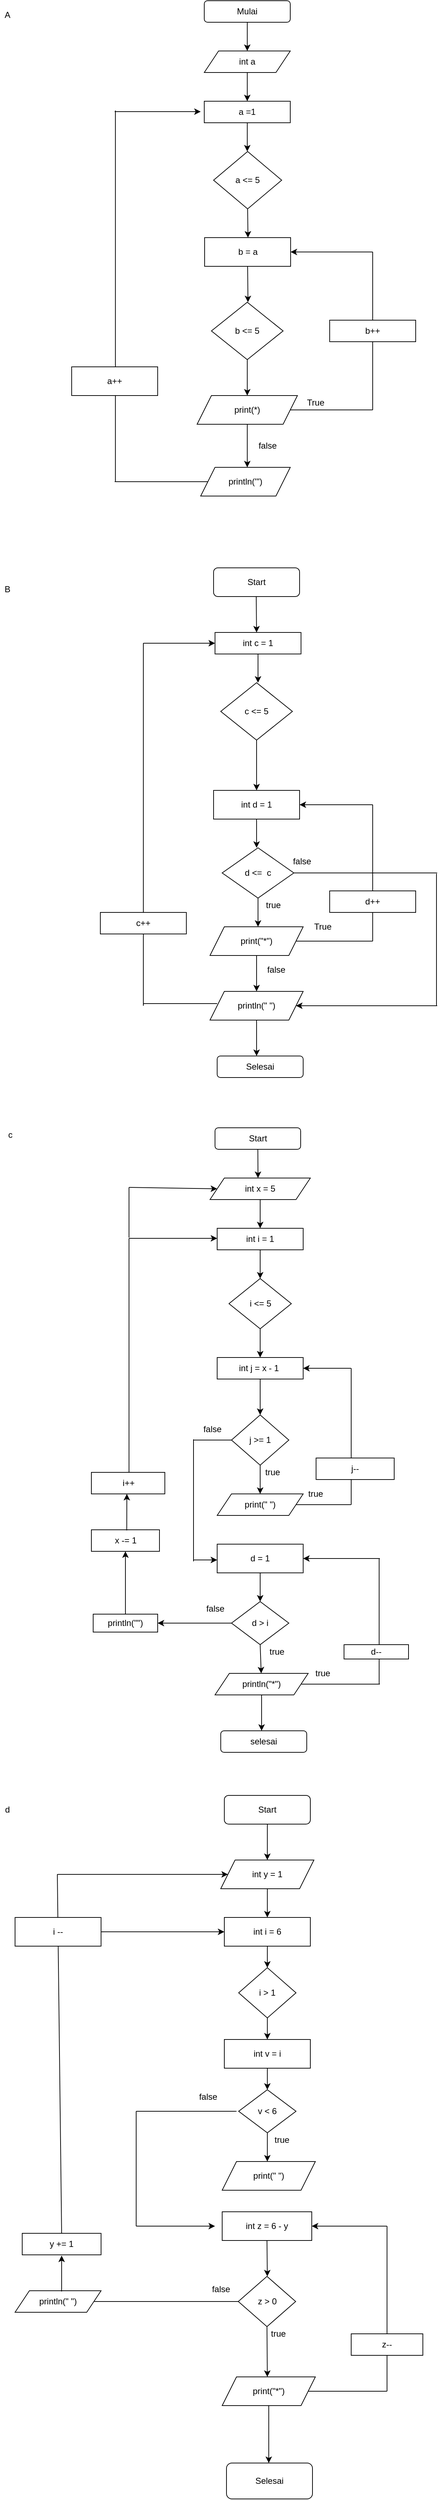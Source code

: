 <mxfile version="13.7.9" type="device"><diagram id="LatvNjdaZGLHFwssE3TB" name="Page-1"><mxGraphModel dx="852" dy="494" grid="1" gridSize="10" guides="1" tooltips="1" connect="1" arrows="1" fold="1" page="1" pageScale="1" pageWidth="850" pageHeight="1100" math="0" shadow="0"><root><mxCell id="0"/><mxCell id="1" parent="0"/><mxCell id="qRn4VbAKzEYfvJ7N6eF9-1" value="Mulai" style="rounded=1;whiteSpace=wrap;html=1;" vertex="1" parent="1"><mxGeometry x="365" y="10" width="120" height="30" as="geometry"/></mxCell><mxCell id="qRn4VbAKzEYfvJ7N6eF9-2" value="" style="endArrow=classic;html=1;exitX=0.5;exitY=1;exitDx=0;exitDy=0;" edge="1" parent="1" source="qRn4VbAKzEYfvJ7N6eF9-1"><mxGeometry width="50" height="50" relative="1" as="geometry"><mxPoint x="400" y="280" as="sourcePoint"/><mxPoint x="425" y="80" as="targetPoint"/></mxGeometry></mxCell><mxCell id="qRn4VbAKzEYfvJ7N6eF9-4" value="" style="endArrow=classic;html=1;exitX=0.5;exitY=1;exitDx=0;exitDy=0;" edge="1" parent="1"><mxGeometry width="50" height="50" relative="1" as="geometry"><mxPoint x="425" y="110" as="sourcePoint"/><mxPoint x="425" y="150" as="targetPoint"/></mxGeometry></mxCell><mxCell id="qRn4VbAKzEYfvJ7N6eF9-5" value="int a" style="shape=parallelogram;perimeter=parallelogramPerimeter;whiteSpace=wrap;html=1;fixedSize=1;" vertex="1" parent="1"><mxGeometry x="365" y="80" width="120" height="30" as="geometry"/></mxCell><mxCell id="qRn4VbAKzEYfvJ7N6eF9-9" value="a =1" style="rounded=0;whiteSpace=wrap;html=1;" vertex="1" parent="1"><mxGeometry x="365" y="150" width="120" height="30" as="geometry"/></mxCell><mxCell id="qRn4VbAKzEYfvJ7N6eF9-10" value="" style="endArrow=classic;html=1;exitX=0.5;exitY=1;exitDx=0;exitDy=0;" edge="1" parent="1" source="qRn4VbAKzEYfvJ7N6eF9-9"><mxGeometry width="50" height="50" relative="1" as="geometry"><mxPoint x="400" y="280" as="sourcePoint"/><mxPoint x="425" y="220" as="targetPoint"/></mxGeometry></mxCell><mxCell id="qRn4VbAKzEYfvJ7N6eF9-11" value="a &amp;lt;= 5" style="rhombus;whiteSpace=wrap;html=1;" vertex="1" parent="1"><mxGeometry x="378" y="220" width="95" height="80" as="geometry"/></mxCell><mxCell id="qRn4VbAKzEYfvJ7N6eF9-14" value="" style="endArrow=classic;html=1;exitX=0.5;exitY=1;exitDx=0;exitDy=0;" edge="1" parent="1" source="qRn4VbAKzEYfvJ7N6eF9-11"><mxGeometry width="50" height="50" relative="1" as="geometry"><mxPoint x="400" y="280" as="sourcePoint"/><mxPoint x="426" y="340" as="targetPoint"/></mxGeometry></mxCell><mxCell id="qRn4VbAKzEYfvJ7N6eF9-15" value="b = a" style="rounded=0;whiteSpace=wrap;html=1;" vertex="1" parent="1"><mxGeometry x="365.5" y="340" width="120" height="40" as="geometry"/></mxCell><mxCell id="qRn4VbAKzEYfvJ7N6eF9-16" value="" style="endArrow=classic;html=1;exitX=0.5;exitY=1;exitDx=0;exitDy=0;" edge="1" parent="1" source="qRn4VbAKzEYfvJ7N6eF9-15"><mxGeometry width="50" height="50" relative="1" as="geometry"><mxPoint x="400" y="380" as="sourcePoint"/><mxPoint x="426" y="430" as="targetPoint"/></mxGeometry></mxCell><mxCell id="qRn4VbAKzEYfvJ7N6eF9-17" value="b &amp;lt;= 5" style="rhombus;whiteSpace=wrap;html=1;" vertex="1" parent="1"><mxGeometry x="375" y="430" width="100" height="80" as="geometry"/></mxCell><mxCell id="qRn4VbAKzEYfvJ7N6eF9-18" value="" style="endArrow=classic;html=1;exitX=0.5;exitY=1;exitDx=0;exitDy=0;" edge="1" parent="1" source="qRn4VbAKzEYfvJ7N6eF9-17"><mxGeometry width="50" height="50" relative="1" as="geometry"><mxPoint x="400" y="580" as="sourcePoint"/><mxPoint x="425" y="560" as="targetPoint"/></mxGeometry></mxCell><mxCell id="qRn4VbAKzEYfvJ7N6eF9-19" value="print(*)" style="shape=parallelogram;perimeter=parallelogramPerimeter;whiteSpace=wrap;html=1;fixedSize=1;" vertex="1" parent="1"><mxGeometry x="355" y="560" width="140" height="40" as="geometry"/></mxCell><mxCell id="qRn4VbAKzEYfvJ7N6eF9-20" value="" style="endArrow=none;html=1;exitX=1;exitY=0.5;exitDx=0;exitDy=0;" edge="1" parent="1" source="qRn4VbAKzEYfvJ7N6eF9-19"><mxGeometry width="50" height="50" relative="1" as="geometry"><mxPoint x="400" y="480" as="sourcePoint"/><mxPoint x="600" y="580" as="targetPoint"/></mxGeometry></mxCell><mxCell id="qRn4VbAKzEYfvJ7N6eF9-21" value="" style="endArrow=none;html=1;" edge="1" parent="1"><mxGeometry width="50" height="50" relative="1" as="geometry"><mxPoint x="600" y="580" as="sourcePoint"/><mxPoint x="600" y="360" as="targetPoint"/></mxGeometry></mxCell><mxCell id="qRn4VbAKzEYfvJ7N6eF9-22" value="" style="endArrow=classic;html=1;entryX=1;entryY=0.5;entryDx=0;entryDy=0;" edge="1" parent="1" target="qRn4VbAKzEYfvJ7N6eF9-15"><mxGeometry width="50" height="50" relative="1" as="geometry"><mxPoint x="600" y="360" as="sourcePoint"/><mxPoint x="450" y="430" as="targetPoint"/></mxGeometry></mxCell><mxCell id="qRn4VbAKzEYfvJ7N6eF9-23" value="True" style="text;html=1;align=center;verticalAlign=middle;resizable=0;points=[];autosize=1;" vertex="1" parent="1"><mxGeometry x="500" y="560" width="40" height="20" as="geometry"/></mxCell><mxCell id="qRn4VbAKzEYfvJ7N6eF9-24" value="b++" style="rounded=0;whiteSpace=wrap;html=1;" vertex="1" parent="1"><mxGeometry x="540" y="455" width="120" height="30" as="geometry"/></mxCell><mxCell id="qRn4VbAKzEYfvJ7N6eF9-25" value="" style="endArrow=classic;html=1;exitX=0.5;exitY=1;exitDx=0;exitDy=0;" edge="1" parent="1" source="qRn4VbAKzEYfvJ7N6eF9-19"><mxGeometry width="50" height="50" relative="1" as="geometry"><mxPoint x="400" y="580" as="sourcePoint"/><mxPoint x="425" y="660" as="targetPoint"/></mxGeometry></mxCell><mxCell id="qRn4VbAKzEYfvJ7N6eF9-26" value="println('&quot;)" style="shape=parallelogram;perimeter=parallelogramPerimeter;whiteSpace=wrap;html=1;fixedSize=1;" vertex="1" parent="1"><mxGeometry x="360" y="660" width="125" height="40" as="geometry"/></mxCell><mxCell id="qRn4VbAKzEYfvJ7N6eF9-27" value="" style="endArrow=none;html=1;exitX=0;exitY=0.5;exitDx=0;exitDy=0;" edge="1" parent="1" source="qRn4VbAKzEYfvJ7N6eF9-26"><mxGeometry width="50" height="50" relative="1" as="geometry"><mxPoint x="400" y="580" as="sourcePoint"/><mxPoint x="240" y="680" as="targetPoint"/></mxGeometry></mxCell><mxCell id="qRn4VbAKzEYfvJ7N6eF9-28" value="" style="endArrow=none;html=1;" edge="1" parent="1"><mxGeometry width="50" height="50" relative="1" as="geometry"><mxPoint x="241" y="680" as="sourcePoint"/><mxPoint x="241" y="163" as="targetPoint"/></mxGeometry></mxCell><mxCell id="qRn4VbAKzEYfvJ7N6eF9-29" value="" style="endArrow=classic;html=1;" edge="1" parent="1"><mxGeometry width="50" height="50" relative="1" as="geometry"><mxPoint x="240" y="164.5" as="sourcePoint"/><mxPoint x="360" y="164.5" as="targetPoint"/></mxGeometry></mxCell><mxCell id="qRn4VbAKzEYfvJ7N6eF9-30" value="a++" style="rounded=0;whiteSpace=wrap;html=1;" vertex="1" parent="1"><mxGeometry x="180" y="520" width="120" height="40" as="geometry"/></mxCell><mxCell id="qRn4VbAKzEYfvJ7N6eF9-32" value="false" style="text;html=1;align=center;verticalAlign=middle;resizable=0;points=[];autosize=1;" vertex="1" parent="1"><mxGeometry x="433" y="620" width="40" height="20" as="geometry"/></mxCell><mxCell id="qRn4VbAKzEYfvJ7N6eF9-33" value="A" style="text;html=1;align=center;verticalAlign=middle;resizable=0;points=[];autosize=1;" vertex="1" parent="1"><mxGeometry x="80" y="20" width="20" height="20" as="geometry"/></mxCell><mxCell id="qRn4VbAKzEYfvJ7N6eF9-34" value="B" style="text;html=1;align=center;verticalAlign=middle;resizable=0;points=[];autosize=1;" vertex="1" parent="1"><mxGeometry x="80" y="820" width="20" height="20" as="geometry"/></mxCell><mxCell id="qRn4VbAKzEYfvJ7N6eF9-35" value="Start" style="rounded=1;whiteSpace=wrap;html=1;" vertex="1" parent="1"><mxGeometry x="378" y="800" width="120" height="40" as="geometry"/></mxCell><mxCell id="qRn4VbAKzEYfvJ7N6eF9-38" value="" style="endArrow=classic;html=1;exitX=0.5;exitY=1;exitDx=0;exitDy=0;" edge="1" parent="1"><mxGeometry width="50" height="50" relative="1" as="geometry"><mxPoint x="437.5" y="840" as="sourcePoint"/><mxPoint x="438" y="890" as="targetPoint"/></mxGeometry></mxCell><mxCell id="qRn4VbAKzEYfvJ7N6eF9-39" value="int c = 1" style="rounded=0;whiteSpace=wrap;html=1;" vertex="1" parent="1"><mxGeometry x="380" y="890" width="120" height="30" as="geometry"/></mxCell><mxCell id="qRn4VbAKzEYfvJ7N6eF9-41" value="" style="endArrow=classic;html=1;exitX=0.5;exitY=1;exitDx=0;exitDy=0;" edge="1" parent="1" source="qRn4VbAKzEYfvJ7N6eF9-39"><mxGeometry width="50" height="50" relative="1" as="geometry"><mxPoint x="400" y="1090" as="sourcePoint"/><mxPoint x="440" y="960" as="targetPoint"/></mxGeometry></mxCell><mxCell id="qRn4VbAKzEYfvJ7N6eF9-42" value="c &amp;lt;= 5" style="rhombus;whiteSpace=wrap;html=1;" vertex="1" parent="1"><mxGeometry x="388" y="960" width="100" height="80" as="geometry"/></mxCell><mxCell id="qRn4VbAKzEYfvJ7N6eF9-43" value="" style="endArrow=classic;html=1;exitX=0.5;exitY=1;exitDx=0;exitDy=0;entryX=0.5;entryY=0;entryDx=0;entryDy=0;" edge="1" parent="1" source="qRn4VbAKzEYfvJ7N6eF9-42" target="qRn4VbAKzEYfvJ7N6eF9-44"><mxGeometry width="50" height="50" relative="1" as="geometry"><mxPoint x="400" y="1090" as="sourcePoint"/><mxPoint x="438" y="1090" as="targetPoint"/></mxGeometry></mxCell><mxCell id="qRn4VbAKzEYfvJ7N6eF9-44" value="int d = 1" style="rounded=0;whiteSpace=wrap;html=1;" vertex="1" parent="1"><mxGeometry x="378" y="1110" width="120" height="40" as="geometry"/></mxCell><mxCell id="qRn4VbAKzEYfvJ7N6eF9-45" value="" style="endArrow=classic;html=1;exitX=0.5;exitY=1;exitDx=0;exitDy=0;" edge="1" parent="1" source="qRn4VbAKzEYfvJ7N6eF9-44"><mxGeometry width="50" height="50" relative="1" as="geometry"><mxPoint x="400" y="1060" as="sourcePoint"/><mxPoint x="438" y="1190" as="targetPoint"/></mxGeometry></mxCell><mxCell id="qRn4VbAKzEYfvJ7N6eF9-46" value="d &amp;lt;=&amp;nbsp; c" style="rhombus;whiteSpace=wrap;html=1;" vertex="1" parent="1"><mxGeometry x="390" y="1190" width="100" height="70" as="geometry"/></mxCell><mxCell id="qRn4VbAKzEYfvJ7N6eF9-47" value="" style="endArrow=classic;html=1;exitX=0.5;exitY=1;exitDx=0;exitDy=0;" edge="1" parent="1" source="qRn4VbAKzEYfvJ7N6eF9-46"><mxGeometry width="50" height="50" relative="1" as="geometry"><mxPoint x="400" y="1260" as="sourcePoint"/><mxPoint x="440" y="1300" as="targetPoint"/></mxGeometry></mxCell><mxCell id="qRn4VbAKzEYfvJ7N6eF9-48" value="print(&quot;*&quot;)" style="shape=parallelogram;perimeter=parallelogramPerimeter;whiteSpace=wrap;html=1;fixedSize=1;" vertex="1" parent="1"><mxGeometry x="373" y="1300" width="130" height="40" as="geometry"/></mxCell><mxCell id="qRn4VbAKzEYfvJ7N6eF9-49" value="" style="endArrow=none;html=1;exitX=1;exitY=0.5;exitDx=0;exitDy=0;" edge="1" parent="1" source="qRn4VbAKzEYfvJ7N6eF9-48"><mxGeometry width="50" height="50" relative="1" as="geometry"><mxPoint x="400" y="1260" as="sourcePoint"/><mxPoint x="600" y="1320" as="targetPoint"/></mxGeometry></mxCell><mxCell id="qRn4VbAKzEYfvJ7N6eF9-50" value="" style="endArrow=none;html=1;" edge="1" parent="1"><mxGeometry width="50" height="50" relative="1" as="geometry"><mxPoint x="600" y="1320" as="sourcePoint"/><mxPoint x="600" y="1130" as="targetPoint"/></mxGeometry></mxCell><mxCell id="qRn4VbAKzEYfvJ7N6eF9-51" value="" style="endArrow=classic;html=1;entryX=1;entryY=0.5;entryDx=0;entryDy=0;" edge="1" parent="1" target="qRn4VbAKzEYfvJ7N6eF9-44"><mxGeometry width="50" height="50" relative="1" as="geometry"><mxPoint x="600" y="1130" as="sourcePoint"/><mxPoint x="450" y="1210" as="targetPoint"/></mxGeometry></mxCell><mxCell id="qRn4VbAKzEYfvJ7N6eF9-53" value="d++" style="rounded=0;whiteSpace=wrap;html=1;" vertex="1" parent="1"><mxGeometry x="540" y="1250" width="120" height="30" as="geometry"/></mxCell><mxCell id="qRn4VbAKzEYfvJ7N6eF9-55" value="True" style="text;html=1;align=center;verticalAlign=middle;resizable=0;points=[];autosize=1;" vertex="1" parent="1"><mxGeometry x="510" y="1290" width="40" height="20" as="geometry"/></mxCell><mxCell id="qRn4VbAKzEYfvJ7N6eF9-59" value="" style="endArrow=classic;html=1;exitX=0.5;exitY=1;exitDx=0;exitDy=0;" edge="1" parent="1" source="qRn4VbAKzEYfvJ7N6eF9-48"><mxGeometry width="50" height="50" relative="1" as="geometry"><mxPoint x="400" y="1360" as="sourcePoint"/><mxPoint x="438" y="1390" as="targetPoint"/></mxGeometry></mxCell><mxCell id="qRn4VbAKzEYfvJ7N6eF9-61" value="println(&quot; &quot;)" style="shape=parallelogram;perimeter=parallelogramPerimeter;whiteSpace=wrap;html=1;fixedSize=1;" vertex="1" parent="1"><mxGeometry x="373" y="1390" width="130" height="40" as="geometry"/></mxCell><mxCell id="qRn4VbAKzEYfvJ7N6eF9-62" value="false" style="text;html=1;align=center;verticalAlign=middle;resizable=0;points=[];autosize=1;" vertex="1" parent="1"><mxGeometry x="445" y="1350" width="40" height="20" as="geometry"/></mxCell><mxCell id="qRn4VbAKzEYfvJ7N6eF9-63" value="" style="endArrow=none;html=1;exitX=0;exitY=0.5;exitDx=0;exitDy=0;" edge="1" parent="1"><mxGeometry width="50" height="50" relative="1" as="geometry"><mxPoint x="383" y="1407" as="sourcePoint"/><mxPoint x="280" y="1407" as="targetPoint"/></mxGeometry></mxCell><mxCell id="qRn4VbAKzEYfvJ7N6eF9-64" value="" style="endArrow=none;html=1;" edge="1" parent="1"><mxGeometry width="50" height="50" relative="1" as="geometry"><mxPoint x="280" y="1410" as="sourcePoint"/><mxPoint x="280" y="905" as="targetPoint"/></mxGeometry></mxCell><mxCell id="qRn4VbAKzEYfvJ7N6eF9-66" value="c++" style="rounded=0;whiteSpace=wrap;html=1;" vertex="1" parent="1"><mxGeometry x="220" y="1280" width="120" height="30" as="geometry"/></mxCell><mxCell id="qRn4VbAKzEYfvJ7N6eF9-69" value="" style="endArrow=classic;html=1;" edge="1" parent="1"><mxGeometry width="50" height="50" relative="1" as="geometry"><mxPoint x="280" y="905" as="sourcePoint"/><mxPoint x="380" y="905" as="targetPoint"/></mxGeometry></mxCell><mxCell id="qRn4VbAKzEYfvJ7N6eF9-71" value="" style="endArrow=none;html=1;exitX=1;exitY=0.5;exitDx=0;exitDy=0;" edge="1" parent="1" source="qRn4VbAKzEYfvJ7N6eF9-46"><mxGeometry width="50" height="50" relative="1" as="geometry"><mxPoint x="400" y="1260" as="sourcePoint"/><mxPoint x="690" y="1225" as="targetPoint"/></mxGeometry></mxCell><mxCell id="qRn4VbAKzEYfvJ7N6eF9-75" value="" style="endArrow=none;html=1;" edge="1" parent="1"><mxGeometry width="50" height="50" relative="1" as="geometry"><mxPoint x="689" y="1226" as="sourcePoint"/><mxPoint x="689" y="1410" as="targetPoint"/></mxGeometry></mxCell><mxCell id="qRn4VbAKzEYfvJ7N6eF9-76" value="" style="endArrow=classic;html=1;entryX=1;entryY=0.5;entryDx=0;entryDy=0;" edge="1" parent="1" target="qRn4VbAKzEYfvJ7N6eF9-61"><mxGeometry width="50" height="50" relative="1" as="geometry"><mxPoint x="690" y="1410" as="sourcePoint"/><mxPoint x="450" y="1210" as="targetPoint"/></mxGeometry></mxCell><mxCell id="qRn4VbAKzEYfvJ7N6eF9-77" value="false" style="text;html=1;align=center;verticalAlign=middle;resizable=0;points=[];autosize=1;" vertex="1" parent="1"><mxGeometry x="481" y="1199" width="40" height="20" as="geometry"/></mxCell><mxCell id="qRn4VbAKzEYfvJ7N6eF9-78" value="true" style="text;html=1;align=center;verticalAlign=middle;resizable=0;points=[];autosize=1;" vertex="1" parent="1"><mxGeometry x="441" y="1260" width="40" height="20" as="geometry"/></mxCell><mxCell id="qRn4VbAKzEYfvJ7N6eF9-79" value="" style="endArrow=classic;html=1;" edge="1" parent="1" source="qRn4VbAKzEYfvJ7N6eF9-61"><mxGeometry width="50" height="50" relative="1" as="geometry"><mxPoint x="440" y="1420" as="sourcePoint"/><mxPoint x="438" y="1480" as="targetPoint"/></mxGeometry></mxCell><mxCell id="qRn4VbAKzEYfvJ7N6eF9-80" value="Selesai" style="rounded=1;whiteSpace=wrap;html=1;" vertex="1" parent="1"><mxGeometry x="383" y="1480" width="120" height="30" as="geometry"/></mxCell><mxCell id="qRn4VbAKzEYfvJ7N6eF9-81" value="c" style="text;html=1;align=center;verticalAlign=middle;resizable=0;points=[];autosize=1;" vertex="1" parent="1"><mxGeometry x="84" y="1580" width="20" height="20" as="geometry"/></mxCell><mxCell id="qRn4VbAKzEYfvJ7N6eF9-82" value="Start" style="rounded=1;whiteSpace=wrap;html=1;" vertex="1" parent="1"><mxGeometry x="380" y="1580" width="119.5" height="30" as="geometry"/></mxCell><mxCell id="qRn4VbAKzEYfvJ7N6eF9-83" value="" style="endArrow=classic;html=1;exitX=0.5;exitY=1;exitDx=0;exitDy=0;" edge="1" parent="1" source="qRn4VbAKzEYfvJ7N6eF9-82"><mxGeometry width="50" height="50" relative="1" as="geometry"><mxPoint x="430" y="1680" as="sourcePoint"/><mxPoint x="440" y="1650" as="targetPoint"/></mxGeometry></mxCell><mxCell id="qRn4VbAKzEYfvJ7N6eF9-84" value="int x = 5" style="shape=parallelogram;perimeter=parallelogramPerimeter;whiteSpace=wrap;html=1;fixedSize=1;" vertex="1" parent="1"><mxGeometry x="373" y="1650" width="140" height="30" as="geometry"/></mxCell><mxCell id="qRn4VbAKzEYfvJ7N6eF9-86" value="int i = 1" style="rounded=0;whiteSpace=wrap;html=1;" vertex="1" parent="1"><mxGeometry x="383" y="1720" width="120" height="30" as="geometry"/></mxCell><mxCell id="qRn4VbAKzEYfvJ7N6eF9-91" value="" style="endArrow=classic;html=1;exitX=0.5;exitY=1;exitDx=0;exitDy=0;entryX=0.5;entryY=0;entryDx=0;entryDy=0;" edge="1" parent="1" source="qRn4VbAKzEYfvJ7N6eF9-84" target="qRn4VbAKzEYfvJ7N6eF9-86"><mxGeometry width="50" height="50" relative="1" as="geometry"><mxPoint x="430" y="1670" as="sourcePoint"/><mxPoint x="480" y="1620" as="targetPoint"/></mxGeometry></mxCell><mxCell id="qRn4VbAKzEYfvJ7N6eF9-93" value="" style="endArrow=classic;html=1;exitX=0.5;exitY=1;exitDx=0;exitDy=0;entryX=0.5;entryY=0;entryDx=0;entryDy=0;" edge="1" parent="1" source="qRn4VbAKzEYfvJ7N6eF9-86"><mxGeometry width="50" height="50" relative="1" as="geometry"><mxPoint x="430" y="1760" as="sourcePoint"/><mxPoint x="443" y="1790" as="targetPoint"/></mxGeometry></mxCell><mxCell id="qRn4VbAKzEYfvJ7N6eF9-95" value="i &amp;lt;= 5" style="rhombus;whiteSpace=wrap;html=1;" vertex="1" parent="1"><mxGeometry x="399.5" y="1790" width="87" height="70" as="geometry"/></mxCell><mxCell id="qRn4VbAKzEYfvJ7N6eF9-96" value="" style="endArrow=classic;html=1;exitX=0.5;exitY=1;exitDx=0;exitDy=0;" edge="1" parent="1" source="qRn4VbAKzEYfvJ7N6eF9-95"><mxGeometry width="50" height="50" relative="1" as="geometry"><mxPoint x="430" y="1760" as="sourcePoint"/><mxPoint x="443" y="1900" as="targetPoint"/></mxGeometry></mxCell><mxCell id="qRn4VbAKzEYfvJ7N6eF9-97" value="int j = x - 1&amp;nbsp;" style="rounded=0;whiteSpace=wrap;html=1;" vertex="1" parent="1"><mxGeometry x="383" y="1900" width="120" height="30" as="geometry"/></mxCell><mxCell id="qRn4VbAKzEYfvJ7N6eF9-98" value="" style="endArrow=classic;html=1;exitX=0.5;exitY=1;exitDx=0;exitDy=0;" edge="1" parent="1" source="qRn4VbAKzEYfvJ7N6eF9-97"><mxGeometry width="50" height="50" relative="1" as="geometry"><mxPoint x="430" y="1920" as="sourcePoint"/><mxPoint x="443" y="1980" as="targetPoint"/></mxGeometry></mxCell><mxCell id="qRn4VbAKzEYfvJ7N6eF9-99" value="j &amp;gt;= 1" style="rhombus;whiteSpace=wrap;html=1;" vertex="1" parent="1"><mxGeometry x="403" y="1980" width="80" height="70" as="geometry"/></mxCell><mxCell id="qRn4VbAKzEYfvJ7N6eF9-101" value="" style="endArrow=classic;html=1;exitX=0.5;exitY=1;exitDx=0;exitDy=0;" edge="1" parent="1" source="qRn4VbAKzEYfvJ7N6eF9-99"><mxGeometry width="50" height="50" relative="1" as="geometry"><mxPoint x="430" y="2010" as="sourcePoint"/><mxPoint x="443" y="2090" as="targetPoint"/></mxGeometry></mxCell><mxCell id="qRn4VbAKzEYfvJ7N6eF9-102" value="print(&quot; &quot;)" style="shape=parallelogram;perimeter=parallelogramPerimeter;whiteSpace=wrap;html=1;fixedSize=1;" vertex="1" parent="1"><mxGeometry x="383" y="2090" width="120" height="30" as="geometry"/></mxCell><mxCell id="qRn4VbAKzEYfvJ7N6eF9-104" value="" style="endArrow=none;html=1;exitX=1;exitY=0.5;exitDx=0;exitDy=0;" edge="1" parent="1" source="qRn4VbAKzEYfvJ7N6eF9-102"><mxGeometry width="50" height="50" relative="1" as="geometry"><mxPoint x="430" y="2090" as="sourcePoint"/><mxPoint x="570" y="2105" as="targetPoint"/></mxGeometry></mxCell><mxCell id="qRn4VbAKzEYfvJ7N6eF9-107" value="" style="endArrow=classic;html=1;entryX=1;entryY=0.5;entryDx=0;entryDy=0;" edge="1" parent="1" target="qRn4VbAKzEYfvJ7N6eF9-97"><mxGeometry width="50" height="50" relative="1" as="geometry"><mxPoint x="570" y="1915" as="sourcePoint"/><mxPoint x="510" y="1950" as="targetPoint"/></mxGeometry></mxCell><mxCell id="qRn4VbAKzEYfvJ7N6eF9-108" value="" style="endArrow=none;html=1;" edge="1" parent="1"><mxGeometry width="50" height="50" relative="1" as="geometry"><mxPoint x="570" y="2105" as="sourcePoint"/><mxPoint x="570" y="1915" as="targetPoint"/></mxGeometry></mxCell><mxCell id="qRn4VbAKzEYfvJ7N6eF9-109" value="j--" style="rounded=0;whiteSpace=wrap;html=1;" vertex="1" parent="1"><mxGeometry x="521" y="2040" width="109" height="30" as="geometry"/></mxCell><mxCell id="qRn4VbAKzEYfvJ7N6eF9-113" value="d = 1" style="rounded=0;whiteSpace=wrap;html=1;" vertex="1" parent="1"><mxGeometry x="383" y="2160" width="120" height="40" as="geometry"/></mxCell><mxCell id="qRn4VbAKzEYfvJ7N6eF9-115" value="" style="endArrow=classic;html=1;exitX=0.5;exitY=1;exitDx=0;exitDy=0;" edge="1" parent="1" source="qRn4VbAKzEYfvJ7N6eF9-113"><mxGeometry width="50" height="50" relative="1" as="geometry"><mxPoint x="340" y="2160" as="sourcePoint"/><mxPoint x="443" y="2240" as="targetPoint"/></mxGeometry></mxCell><mxCell id="qRn4VbAKzEYfvJ7N6eF9-116" value="d &amp;gt; i" style="rhombus;whiteSpace=wrap;html=1;" vertex="1" parent="1"><mxGeometry x="403" y="2240" width="80" height="60" as="geometry"/></mxCell><mxCell id="qRn4VbAKzEYfvJ7N6eF9-117" value="" style="endArrow=classic;html=1;exitX=0.5;exitY=1;exitDx=0;exitDy=0;" edge="1" parent="1" source="qRn4VbAKzEYfvJ7N6eF9-116" target="qRn4VbAKzEYfvJ7N6eF9-118"><mxGeometry width="50" height="50" relative="1" as="geometry"><mxPoint x="340" y="2290" as="sourcePoint"/><mxPoint x="443" y="2340" as="targetPoint"/></mxGeometry></mxCell><mxCell id="qRn4VbAKzEYfvJ7N6eF9-118" value="println(&quot;*&quot;)" style="shape=parallelogram;perimeter=parallelogramPerimeter;whiteSpace=wrap;html=1;fixedSize=1;" vertex="1" parent="1"><mxGeometry x="380" y="2340" width="130" height="30" as="geometry"/></mxCell><mxCell id="qRn4VbAKzEYfvJ7N6eF9-120" value="" style="endArrow=none;html=1;exitX=1;exitY=0.5;exitDx=0;exitDy=0;" edge="1" parent="1" source="qRn4VbAKzEYfvJ7N6eF9-118"><mxGeometry width="50" height="50" relative="1" as="geometry"><mxPoint x="450" y="2290" as="sourcePoint"/><mxPoint x="610" y="2355" as="targetPoint"/></mxGeometry></mxCell><mxCell id="qRn4VbAKzEYfvJ7N6eF9-125" value="" style="endArrow=none;html=1;" edge="1" parent="1"><mxGeometry width="50" height="50" relative="1" as="geometry"><mxPoint x="609" y="2355" as="sourcePoint"/><mxPoint x="609" y="2180" as="targetPoint"/></mxGeometry></mxCell><mxCell id="qRn4VbAKzEYfvJ7N6eF9-126" value="" style="endArrow=classic;html=1;entryX=1;entryY=0.5;entryDx=0;entryDy=0;" edge="1" parent="1" target="qRn4VbAKzEYfvJ7N6eF9-113"><mxGeometry width="50" height="50" relative="1" as="geometry"><mxPoint x="610" y="2180" as="sourcePoint"/><mxPoint x="560" y="2230" as="targetPoint"/></mxGeometry></mxCell><mxCell id="qRn4VbAKzEYfvJ7N6eF9-127" value="d--" style="rounded=0;whiteSpace=wrap;html=1;" vertex="1" parent="1"><mxGeometry x="560" y="2300" width="90" height="20" as="geometry"/></mxCell><mxCell id="qRn4VbAKzEYfvJ7N6eF9-130" value="println(&quot;&quot;)" style="rounded=0;whiteSpace=wrap;html=1;" vertex="1" parent="1"><mxGeometry x="210" y="2257.5" width="90" height="25" as="geometry"/></mxCell><mxCell id="qRn4VbAKzEYfvJ7N6eF9-133" value="" style="endArrow=classic;html=1;exitX=0.5;exitY=0;exitDx=0;exitDy=0;" edge="1" parent="1" source="qRn4VbAKzEYfvJ7N6eF9-130"><mxGeometry width="50" height="50" relative="1" as="geometry"><mxPoint x="290" y="2250" as="sourcePoint"/><mxPoint x="255" y="2170" as="targetPoint"/></mxGeometry></mxCell><mxCell id="qRn4VbAKzEYfvJ7N6eF9-134" value="x -= 1" style="rounded=0;whiteSpace=wrap;html=1;" vertex="1" parent="1"><mxGeometry x="207.5" y="2140" width="95" height="30" as="geometry"/></mxCell><mxCell id="qRn4VbAKzEYfvJ7N6eF9-135" value="" style="endArrow=classic;html=1;exitX=0.551;exitY=0.029;exitDx=0;exitDy=0;exitPerimeter=0;" edge="1" parent="1"><mxGeometry width="50" height="50" relative="1" as="geometry"><mxPoint x="256.845" y="2140.87" as="sourcePoint"/><mxPoint x="257" y="2090" as="targetPoint"/></mxGeometry></mxCell><mxCell id="qRn4VbAKzEYfvJ7N6eF9-136" value="i++" style="rounded=0;whiteSpace=wrap;html=1;" vertex="1" parent="1"><mxGeometry x="207.5" y="2060" width="102.5" height="30" as="geometry"/></mxCell><mxCell id="qRn4VbAKzEYfvJ7N6eF9-137" value="" style="endArrow=none;html=1;" edge="1" parent="1"><mxGeometry width="50" height="50" relative="1" as="geometry"><mxPoint x="260" y="2060" as="sourcePoint"/><mxPoint x="260" y="1734" as="targetPoint"/></mxGeometry></mxCell><mxCell id="qRn4VbAKzEYfvJ7N6eF9-138" value="" style="endArrow=classic;html=1;" edge="1" parent="1"><mxGeometry width="50" height="50" relative="1" as="geometry"><mxPoint x="260" y="1734" as="sourcePoint"/><mxPoint x="383" y="1734" as="targetPoint"/></mxGeometry></mxCell><mxCell id="qRn4VbAKzEYfvJ7N6eF9-139" value="" style="endArrow=none;html=1;" edge="1" parent="1"><mxGeometry width="50" height="50" relative="1" as="geometry"><mxPoint x="260" y="1733" as="sourcePoint"/><mxPoint x="260" y="1663" as="targetPoint"/></mxGeometry></mxCell><mxCell id="qRn4VbAKzEYfvJ7N6eF9-141" value="" style="endArrow=classic;html=1;entryX=0;entryY=0.5;entryDx=0;entryDy=0;" edge="1" parent="1" target="qRn4VbAKzEYfvJ7N6eF9-84"><mxGeometry width="50" height="50" relative="1" as="geometry"><mxPoint x="260" y="1663" as="sourcePoint"/><mxPoint x="370" y="1663" as="targetPoint"/></mxGeometry></mxCell><mxCell id="qRn4VbAKzEYfvJ7N6eF9-142" value="" style="endArrow=none;html=1;exitX=0;exitY=0.5;exitDx=0;exitDy=0;" edge="1" parent="1" source="qRn4VbAKzEYfvJ7N6eF9-99"><mxGeometry width="50" height="50" relative="1" as="geometry"><mxPoint x="360" y="2140" as="sourcePoint"/><mxPoint x="350" y="2015" as="targetPoint"/></mxGeometry></mxCell><mxCell id="qRn4VbAKzEYfvJ7N6eF9-143" value="" style="endArrow=none;html=1;" edge="1" parent="1"><mxGeometry width="50" height="50" relative="1" as="geometry"><mxPoint x="350" y="2014" as="sourcePoint"/><mxPoint x="350" y="2184" as="targetPoint"/></mxGeometry></mxCell><mxCell id="qRn4VbAKzEYfvJ7N6eF9-144" value="" style="endArrow=classic;html=1;entryX=0;entryY=0.5;entryDx=0;entryDy=0;" edge="1" parent="1"><mxGeometry width="50" height="50" relative="1" as="geometry"><mxPoint x="350" y="2182" as="sourcePoint"/><mxPoint x="383" y="2182" as="targetPoint"/></mxGeometry></mxCell><mxCell id="qRn4VbAKzEYfvJ7N6eF9-145" value="false" style="text;html=1;align=center;verticalAlign=middle;resizable=0;points=[];autosize=1;" vertex="1" parent="1"><mxGeometry x="360" y="2240" width="40" height="20" as="geometry"/></mxCell><mxCell id="qRn4VbAKzEYfvJ7N6eF9-146" value="true" style="text;html=1;align=center;verticalAlign=middle;resizable=0;points=[];autosize=1;" vertex="1" parent="1"><mxGeometry x="446" y="2300" width="40" height="20" as="geometry"/></mxCell><mxCell id="qRn4VbAKzEYfvJ7N6eF9-147" value="true" style="text;html=1;align=center;verticalAlign=middle;resizable=0;points=[];autosize=1;" vertex="1" parent="1"><mxGeometry x="510" y="2330" width="40" height="20" as="geometry"/></mxCell><mxCell id="qRn4VbAKzEYfvJ7N6eF9-148" value="true" style="text;html=1;align=center;verticalAlign=middle;resizable=0;points=[];autosize=1;" vertex="1" parent="1"><mxGeometry x="440" y="2050" width="40" height="20" as="geometry"/></mxCell><mxCell id="qRn4VbAKzEYfvJ7N6eF9-149" value="false" style="text;html=1;align=center;verticalAlign=middle;resizable=0;points=[];autosize=1;" vertex="1" parent="1"><mxGeometry x="356" y="1990" width="40" height="20" as="geometry"/></mxCell><mxCell id="qRn4VbAKzEYfvJ7N6eF9-150" value="true" style="text;html=1;align=center;verticalAlign=middle;resizable=0;points=[];autosize=1;" vertex="1" parent="1"><mxGeometry x="500" y="2080" width="40" height="20" as="geometry"/></mxCell><mxCell id="qRn4VbAKzEYfvJ7N6eF9-151" value="" style="endArrow=classic;html=1;exitX=0;exitY=0.5;exitDx=0;exitDy=0;entryX=1;entryY=0.5;entryDx=0;entryDy=0;" edge="1" parent="1" source="qRn4VbAKzEYfvJ7N6eF9-116" target="qRn4VbAKzEYfvJ7N6eF9-130"><mxGeometry width="50" height="50" relative="1" as="geometry"><mxPoint x="360" y="2220" as="sourcePoint"/><mxPoint x="410" y="2170" as="targetPoint"/></mxGeometry></mxCell><mxCell id="qRn4VbAKzEYfvJ7N6eF9-152" value="" style="endArrow=classic;html=1;exitX=0.5;exitY=1;exitDx=0;exitDy=0;" edge="1" parent="1" source="qRn4VbAKzEYfvJ7N6eF9-118"><mxGeometry width="50" height="50" relative="1" as="geometry"><mxPoint x="360" y="2310" as="sourcePoint"/><mxPoint x="445" y="2420" as="targetPoint"/></mxGeometry></mxCell><mxCell id="qRn4VbAKzEYfvJ7N6eF9-153" value="selesai" style="rounded=1;whiteSpace=wrap;html=1;" vertex="1" parent="1"><mxGeometry x="388" y="2420" width="120" height="30" as="geometry"/></mxCell><mxCell id="qRn4VbAKzEYfvJ7N6eF9-154" value="d" style="text;html=1;align=center;verticalAlign=middle;resizable=0;points=[];autosize=1;" vertex="1" parent="1"><mxGeometry x="80" y="2520" width="20" height="20" as="geometry"/></mxCell><mxCell id="qRn4VbAKzEYfvJ7N6eF9-162" style="edgeStyle=orthogonalEdgeStyle;rounded=0;orthogonalLoop=1;jettySize=auto;html=1;entryX=0.5;entryY=0;entryDx=0;entryDy=0;" edge="1" parent="1" source="qRn4VbAKzEYfvJ7N6eF9-155" target="qRn4VbAKzEYfvJ7N6eF9-160"><mxGeometry relative="1" as="geometry"/></mxCell><mxCell id="qRn4VbAKzEYfvJ7N6eF9-155" value="Start" style="rounded=1;whiteSpace=wrap;html=1;" vertex="1" parent="1"><mxGeometry x="393" y="2510" width="120" height="40" as="geometry"/></mxCell><mxCell id="qRn4VbAKzEYfvJ7N6eF9-163" style="edgeStyle=orthogonalEdgeStyle;rounded=0;orthogonalLoop=1;jettySize=auto;html=1;" edge="1" parent="1" source="qRn4VbAKzEYfvJ7N6eF9-160" target="qRn4VbAKzEYfvJ7N6eF9-164"><mxGeometry relative="1" as="geometry"><mxPoint x="453" y="2680" as="targetPoint"/></mxGeometry></mxCell><mxCell id="qRn4VbAKzEYfvJ7N6eF9-160" value="int y = 1" style="shape=parallelogram;perimeter=parallelogramPerimeter;whiteSpace=wrap;html=1;fixedSize=1;" vertex="1" parent="1"><mxGeometry x="388" y="2600" width="130" height="40" as="geometry"/></mxCell><mxCell id="qRn4VbAKzEYfvJ7N6eF9-165" style="edgeStyle=orthogonalEdgeStyle;rounded=0;orthogonalLoop=1;jettySize=auto;html=1;" edge="1" parent="1" source="qRn4VbAKzEYfvJ7N6eF9-164"><mxGeometry relative="1" as="geometry"><mxPoint x="453" y="2750" as="targetPoint"/></mxGeometry></mxCell><mxCell id="qRn4VbAKzEYfvJ7N6eF9-164" value="int i = 6" style="rounded=0;whiteSpace=wrap;html=1;" vertex="1" parent="1"><mxGeometry x="393" y="2680" width="120" height="40" as="geometry"/></mxCell><mxCell id="qRn4VbAKzEYfvJ7N6eF9-168" style="edgeStyle=orthogonalEdgeStyle;rounded=0;orthogonalLoop=1;jettySize=auto;html=1;" edge="1" parent="1" source="qRn4VbAKzEYfvJ7N6eF9-167"><mxGeometry relative="1" as="geometry"><mxPoint x="453" y="2850" as="targetPoint"/></mxGeometry></mxCell><mxCell id="qRn4VbAKzEYfvJ7N6eF9-167" value="i &amp;gt; 1" style="rhombus;whiteSpace=wrap;html=1;" vertex="1" parent="1"><mxGeometry x="413" y="2750" width="80" height="70" as="geometry"/></mxCell><mxCell id="qRn4VbAKzEYfvJ7N6eF9-170" style="edgeStyle=orthogonalEdgeStyle;rounded=0;orthogonalLoop=1;jettySize=auto;html=1;" edge="1" parent="1" source="qRn4VbAKzEYfvJ7N6eF9-169"><mxGeometry relative="1" as="geometry"><mxPoint x="453" y="2920" as="targetPoint"/></mxGeometry></mxCell><mxCell id="qRn4VbAKzEYfvJ7N6eF9-169" value="int v = i" style="rounded=0;whiteSpace=wrap;html=1;" vertex="1" parent="1"><mxGeometry x="393" y="2850" width="120" height="40" as="geometry"/></mxCell><mxCell id="qRn4VbAKzEYfvJ7N6eF9-172" style="edgeStyle=orthogonalEdgeStyle;rounded=0;orthogonalLoop=1;jettySize=auto;html=1;" edge="1" parent="1" source="qRn4VbAKzEYfvJ7N6eF9-171"><mxGeometry relative="1" as="geometry"><mxPoint x="453" y="3020" as="targetPoint"/></mxGeometry></mxCell><mxCell id="qRn4VbAKzEYfvJ7N6eF9-171" value="v &amp;lt; 6" style="rhombus;whiteSpace=wrap;html=1;" vertex="1" parent="1"><mxGeometry x="413" y="2920" width="80" height="60" as="geometry"/></mxCell><mxCell id="qRn4VbAKzEYfvJ7N6eF9-173" value="print(&quot; &quot;)" style="shape=parallelogram;perimeter=parallelogramPerimeter;whiteSpace=wrap;html=1;fixedSize=1;" vertex="1" parent="1"><mxGeometry x="390" y="3020" width="130" height="40" as="geometry"/></mxCell><mxCell id="qRn4VbAKzEYfvJ7N6eF9-174" value="" style="endArrow=none;html=1;" edge="1" parent="1"><mxGeometry width="50" height="50" relative="1" as="geometry"><mxPoint x="270" y="2950" as="sourcePoint"/><mxPoint x="410" y="2950" as="targetPoint"/></mxGeometry></mxCell><mxCell id="qRn4VbAKzEYfvJ7N6eF9-175" value="" style="endArrow=none;html=1;" edge="1" parent="1"><mxGeometry width="50" height="50" relative="1" as="geometry"><mxPoint x="270" y="2950" as="sourcePoint"/><mxPoint x="270" y="3110" as="targetPoint"/></mxGeometry></mxCell><mxCell id="qRn4VbAKzEYfvJ7N6eF9-176" value="" style="endArrow=classic;html=1;" edge="1" parent="1"><mxGeometry width="50" height="50" relative="1" as="geometry"><mxPoint x="270" y="3110" as="sourcePoint"/><mxPoint x="380" y="3110" as="targetPoint"/></mxGeometry></mxCell><mxCell id="qRn4VbAKzEYfvJ7N6eF9-178" value="int z = 6 - y" style="rounded=0;whiteSpace=wrap;html=1;" vertex="1" parent="1"><mxGeometry x="390" y="3090" width="125" height="40" as="geometry"/></mxCell><mxCell id="qRn4VbAKzEYfvJ7N6eF9-179" value="" style="endArrow=classic;html=1;exitX=0.5;exitY=1;exitDx=0;exitDy=0;" edge="1" parent="1" source="qRn4VbAKzEYfvJ7N6eF9-178"><mxGeometry width="50" height="50" relative="1" as="geometry"><mxPoint x="360" y="3080" as="sourcePoint"/><mxPoint x="453" y="3180" as="targetPoint"/></mxGeometry></mxCell><mxCell id="qRn4VbAKzEYfvJ7N6eF9-180" value="z &amp;gt; 0" style="rhombus;whiteSpace=wrap;html=1;" vertex="1" parent="1"><mxGeometry x="412.5" y="3180" width="80" height="70" as="geometry"/></mxCell><mxCell id="qRn4VbAKzEYfvJ7N6eF9-181" value="" style="endArrow=classic;html=1;exitX=0.5;exitY=1;exitDx=0;exitDy=0;" edge="1" parent="1" source="qRn4VbAKzEYfvJ7N6eF9-180"><mxGeometry width="50" height="50" relative="1" as="geometry"><mxPoint x="360" y="3240" as="sourcePoint"/><mxPoint x="453" y="3320" as="targetPoint"/></mxGeometry></mxCell><mxCell id="qRn4VbAKzEYfvJ7N6eF9-212" style="edgeStyle=orthogonalEdgeStyle;rounded=0;orthogonalLoop=1;jettySize=auto;html=1;" edge="1" parent="1" source="qRn4VbAKzEYfvJ7N6eF9-182"><mxGeometry relative="1" as="geometry"><mxPoint x="455" y="3440" as="targetPoint"/></mxGeometry></mxCell><mxCell id="qRn4VbAKzEYfvJ7N6eF9-182" value="print(&quot;*&quot;)" style="shape=parallelogram;perimeter=parallelogramPerimeter;whiteSpace=wrap;html=1;fixedSize=1;" vertex="1" parent="1"><mxGeometry x="390" y="3320" width="130" height="40" as="geometry"/></mxCell><mxCell id="qRn4VbAKzEYfvJ7N6eF9-183" value="" style="endArrow=none;html=1;exitX=1;exitY=0.5;exitDx=0;exitDy=0;" edge="1" parent="1" source="qRn4VbAKzEYfvJ7N6eF9-182"><mxGeometry width="50" height="50" relative="1" as="geometry"><mxPoint x="360" y="3330" as="sourcePoint"/><mxPoint x="620" y="3340" as="targetPoint"/></mxGeometry></mxCell><mxCell id="qRn4VbAKzEYfvJ7N6eF9-184" value="" style="endArrow=none;html=1;" edge="1" parent="1"><mxGeometry width="50" height="50" relative="1" as="geometry"><mxPoint x="620" y="3340" as="sourcePoint"/><mxPoint x="620" y="3110" as="targetPoint"/></mxGeometry></mxCell><mxCell id="qRn4VbAKzEYfvJ7N6eF9-185" value="" style="endArrow=classic;html=1;entryX=1;entryY=0.5;entryDx=0;entryDy=0;" edge="1" parent="1" target="qRn4VbAKzEYfvJ7N6eF9-178"><mxGeometry width="50" height="50" relative="1" as="geometry"><mxPoint x="620" y="3110" as="sourcePoint"/><mxPoint x="520" y="3190" as="targetPoint"/></mxGeometry></mxCell><mxCell id="qRn4VbAKzEYfvJ7N6eF9-186" value="z--" style="rounded=0;whiteSpace=wrap;html=1;" vertex="1" parent="1"><mxGeometry x="570" y="3260" width="100" height="30" as="geometry"/></mxCell><mxCell id="qRn4VbAKzEYfvJ7N6eF9-187" value="" style="endArrow=none;html=1;entryX=0;entryY=0.5;entryDx=0;entryDy=0;" edge="1" parent="1" source="qRn4VbAKzEYfvJ7N6eF9-188" target="qRn4VbAKzEYfvJ7N6eF9-180"><mxGeometry width="50" height="50" relative="1" as="geometry"><mxPoint x="320" y="3215" as="sourcePoint"/><mxPoint x="520" y="3280" as="targetPoint"/></mxGeometry></mxCell><mxCell id="qRn4VbAKzEYfvJ7N6eF9-188" value="println(&quot; &quot;)" style="shape=parallelogram;perimeter=parallelogramPerimeter;whiteSpace=wrap;html=1;fixedSize=1;" vertex="1" parent="1"><mxGeometry x="101" y="3200" width="120" height="30" as="geometry"/></mxCell><mxCell id="qRn4VbAKzEYfvJ7N6eF9-190" value="" style="endArrow=classic;html=1;exitX=0.5;exitY=0;exitDx=0;exitDy=0;" edge="1" parent="1"><mxGeometry width="50" height="50" relative="1" as="geometry"><mxPoint x="166" y="3201" as="sourcePoint"/><mxPoint x="166" y="3151" as="targetPoint"/></mxGeometry></mxCell><mxCell id="qRn4VbAKzEYfvJ7N6eF9-191" value="y += 1" style="rounded=0;whiteSpace=wrap;html=1;" vertex="1" parent="1"><mxGeometry x="111" y="3120" width="110" height="30" as="geometry"/></mxCell><mxCell id="qRn4VbAKzEYfvJ7N6eF9-195" value="" style="endArrow=classic;html=1;entryX=0;entryY=0.5;entryDx=0;entryDy=0;" edge="1" parent="1" target="qRn4VbAKzEYfvJ7N6eF9-160"><mxGeometry width="50" height="50" relative="1" as="geometry"><mxPoint x="160" y="2620" as="sourcePoint"/><mxPoint x="410" y="2730" as="targetPoint"/></mxGeometry></mxCell><mxCell id="qRn4VbAKzEYfvJ7N6eF9-196" value="true" style="text;html=1;align=center;verticalAlign=middle;resizable=0;points=[];autosize=1;" vertex="1" parent="1"><mxGeometry x="453" y="2980" width="40" height="20" as="geometry"/></mxCell><mxCell id="qRn4VbAKzEYfvJ7N6eF9-197" value="false" style="text;html=1;align=center;verticalAlign=middle;resizable=0;points=[];autosize=1;" vertex="1" parent="1"><mxGeometry x="350" y="2920" width="40" height="20" as="geometry"/></mxCell><mxCell id="qRn4VbAKzEYfvJ7N6eF9-198" value="false" style="text;html=1;align=center;verticalAlign=middle;resizable=0;points=[];autosize=1;" vertex="1" parent="1"><mxGeometry x="368" y="3188" width="40" height="20" as="geometry"/></mxCell><mxCell id="qRn4VbAKzEYfvJ7N6eF9-199" value="true" style="text;html=1;align=center;verticalAlign=middle;resizable=0;points=[];autosize=1;" vertex="1" parent="1"><mxGeometry x="448" y="3250" width="40" height="20" as="geometry"/></mxCell><mxCell id="qRn4VbAKzEYfvJ7N6eF9-202" value="" style="endArrow=none;html=1;exitX=0.5;exitY=0;exitDx=0;exitDy=0;" edge="1" parent="1" source="qRn4VbAKzEYfvJ7N6eF9-191"><mxGeometry width="50" height="50" relative="1" as="geometry"><mxPoint x="360" y="2980" as="sourcePoint"/><mxPoint x="160" y="2620" as="targetPoint"/></mxGeometry></mxCell><mxCell id="qRn4VbAKzEYfvJ7N6eF9-206" value="i --" style="rounded=0;whiteSpace=wrap;html=1;" vertex="1" parent="1"><mxGeometry x="101" y="2680" width="120" height="40" as="geometry"/></mxCell><mxCell id="qRn4VbAKzEYfvJ7N6eF9-207" value="" style="endArrow=classic;html=1;exitX=1;exitY=0.5;exitDx=0;exitDy=0;entryX=0;entryY=0.5;entryDx=0;entryDy=0;" edge="1" parent="1" source="qRn4VbAKzEYfvJ7N6eF9-206" target="qRn4VbAKzEYfvJ7N6eF9-164"><mxGeometry width="50" height="50" relative="1" as="geometry"><mxPoint x="360" y="2880" as="sourcePoint"/><mxPoint x="410" y="2830" as="targetPoint"/></mxGeometry></mxCell><mxCell id="qRn4VbAKzEYfvJ7N6eF9-213" value="Selesai" style="rounded=1;whiteSpace=wrap;html=1;" vertex="1" parent="1"><mxGeometry x="396" y="3440" width="120" height="50" as="geometry"/></mxCell></root></mxGraphModel></diagram></mxfile>